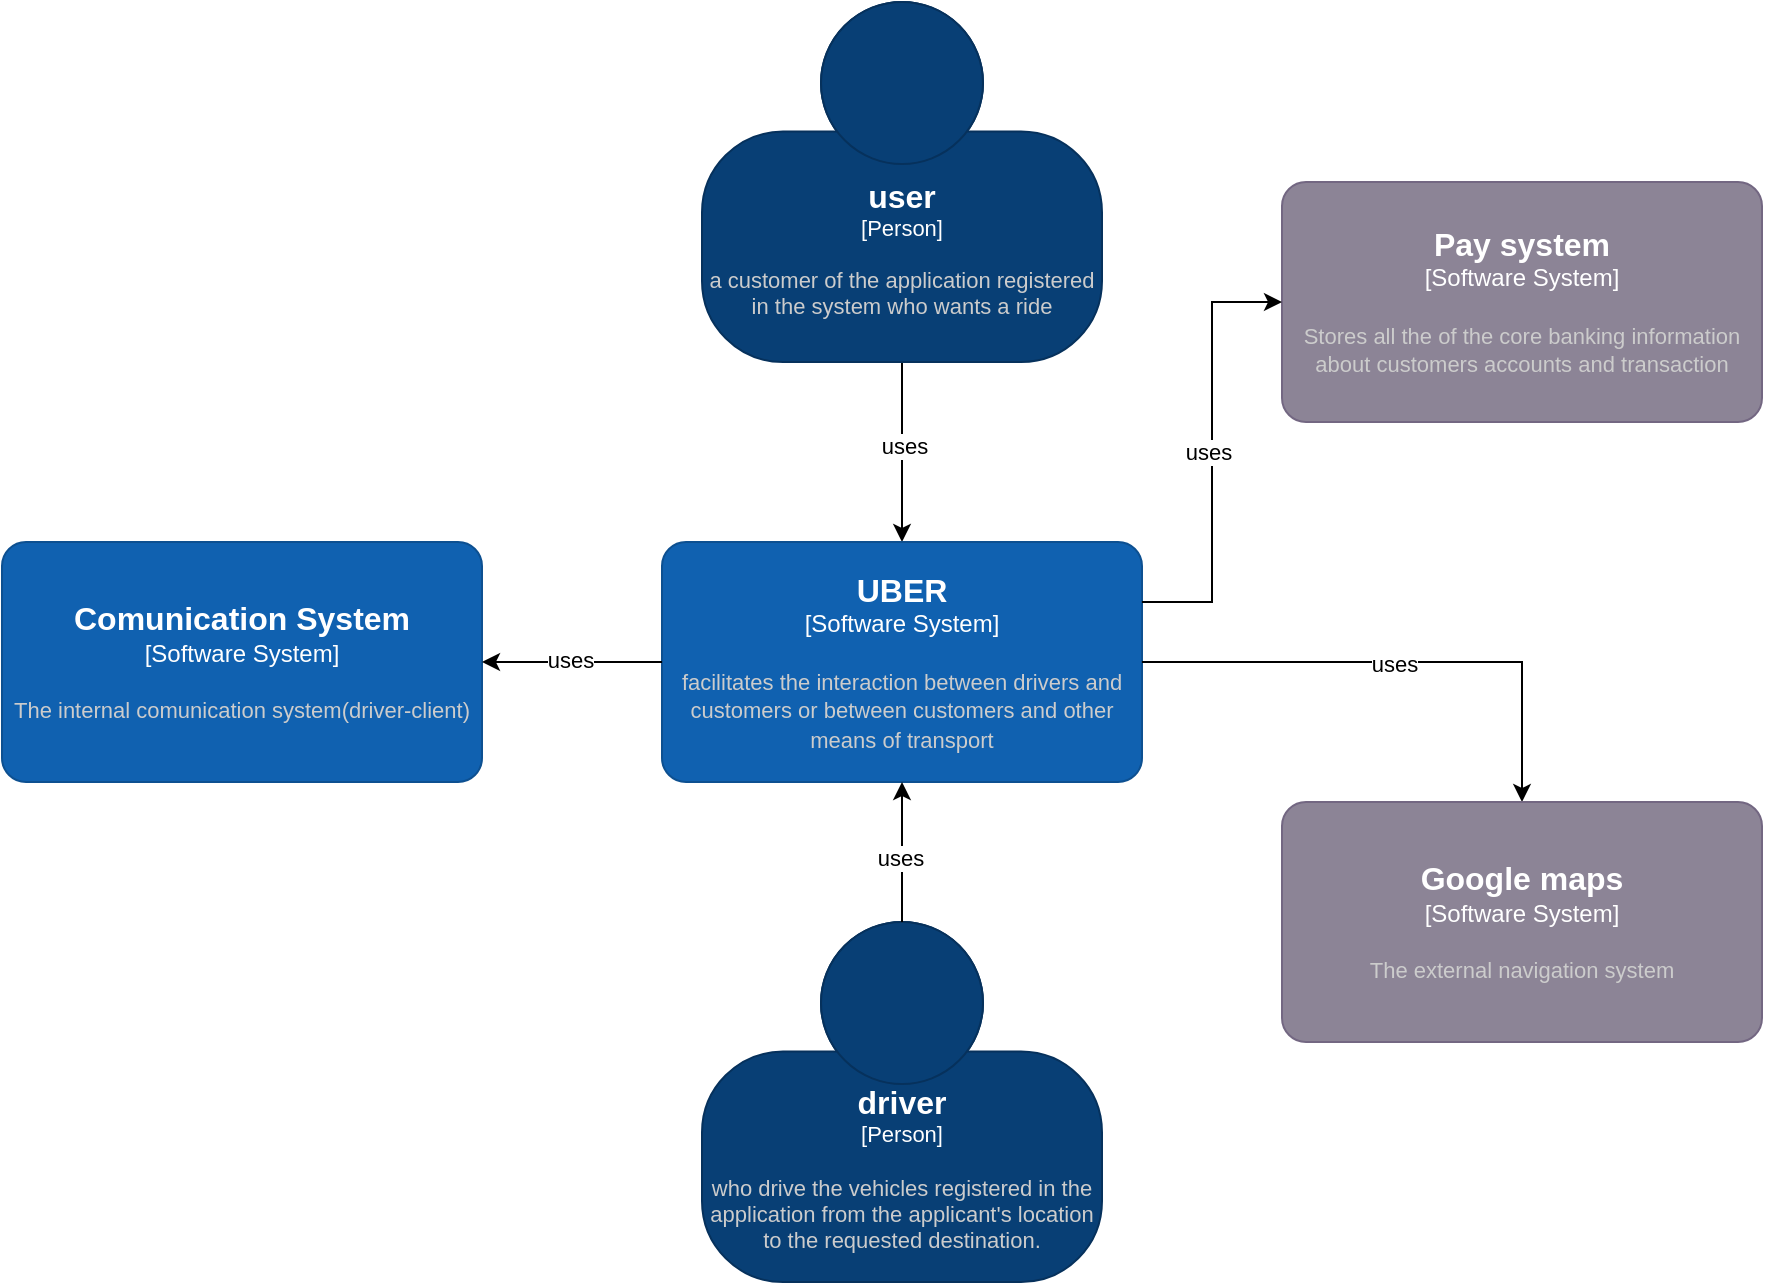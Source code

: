 <mxfile version="24.0.4" type="device">
  <diagram name="Pagină-1" id="X0mrbErUi2j_5MGzTHte">
    <mxGraphModel dx="1863" dy="1775" grid="1" gridSize="10" guides="1" tooltips="1" connect="1" arrows="1" fold="1" page="1" pageScale="1" pageWidth="827" pageHeight="1169" math="0" shadow="0">
      <root>
        <mxCell id="0" />
        <mxCell id="1" parent="0" />
        <mxCell id="CNNzmHnLqLAPoGRrcp9E-5" style="edgeStyle=orthogonalEdgeStyle;rounded=0;orthogonalLoop=1;jettySize=auto;html=1;" parent="1" source="CNNzmHnLqLAPoGRrcp9E-2" target="CNNzmHnLqLAPoGRrcp9E-4" edge="1">
          <mxGeometry relative="1" as="geometry" />
        </mxCell>
        <mxCell id="CNNzmHnLqLAPoGRrcp9E-7" value="uses" style="edgeLabel;html=1;align=center;verticalAlign=middle;resizable=0;points=[];" parent="CNNzmHnLqLAPoGRrcp9E-5" vertex="1" connectable="0">
          <mxGeometry x="-0.069" y="1" relative="1" as="geometry">
            <mxPoint as="offset" />
          </mxGeometry>
        </mxCell>
        <object placeholders="1" c4Name="user" c4Type="Person" c4Description="a customer of the application registered in the system who wants a ride" label="&lt;font style=&quot;font-size: 16px&quot;&gt;&lt;b&gt;%c4Name%&lt;/b&gt;&lt;/font&gt;&lt;div&gt;[%c4Type%]&lt;/div&gt;&lt;br&gt;&lt;div&gt;&lt;font style=&quot;font-size: 11px&quot;&gt;&lt;font color=&quot;#cccccc&quot;&gt;%c4Description%&lt;/font&gt;&lt;/div&gt;" id="CNNzmHnLqLAPoGRrcp9E-2">
          <mxCell style="html=1;fontSize=11;dashed=0;whiteSpace=wrap;fillColor=#083F75;strokeColor=#06315C;fontColor=#ffffff;shape=mxgraph.c4.person2;align=center;metaEdit=1;points=[[0.5,0,0],[1,0.5,0],[1,0.75,0],[0.75,1,0],[0.5,1,0],[0.25,1,0],[0,0.75,0],[0,0.5,0]];resizable=0;" parent="1" vertex="1">
            <mxGeometry x="30" y="-230" width="200" height="180" as="geometry" />
          </mxCell>
        </object>
        <object placeholders="1" c4Name="driver" c4Type="Person" c4Description="who drive the vehicles registered in the application from the applicant&#39;s location&#xa;to the requested destination." label="&lt;font style=&quot;font-size: 16px&quot;&gt;&lt;b&gt;%c4Name%&lt;/b&gt;&lt;/font&gt;&lt;div&gt;[%c4Type%]&lt;/div&gt;&lt;br&gt;&lt;div&gt;&lt;font style=&quot;font-size: 11px&quot;&gt;&lt;font color=&quot;#cccccc&quot;&gt;%c4Description%&lt;/font&gt;&lt;/div&gt;" id="CNNzmHnLqLAPoGRrcp9E-3">
          <mxCell style="html=1;fontSize=11;dashed=0;whiteSpace=wrap;fillColor=#083F75;strokeColor=#06315C;fontColor=#ffffff;shape=mxgraph.c4.person2;align=center;metaEdit=1;points=[[0.5,0,0],[1,0.5,0],[1,0.75,0],[0.75,1,0],[0.5,1,0],[0.25,1,0],[0,0.75,0],[0,0.5,0]];resizable=0;" parent="1" vertex="1">
            <mxGeometry x="30" y="230" width="200" height="180" as="geometry" />
          </mxCell>
        </object>
        <object placeholders="1" c4Name="UBER" c4Type="Software System" c4Description="facilitates the interaction between drivers and customers or between customers and other means of transport" label="&lt;font style=&quot;font-size: 16px&quot;&gt;&lt;b&gt;%c4Name%&lt;/b&gt;&lt;/font&gt;&lt;div&gt;[%c4Type%]&lt;/div&gt;&lt;br&gt;&lt;div&gt;&lt;font style=&quot;font-size: 11px&quot;&gt;&lt;font color=&quot;#cccccc&quot;&gt;%c4Description%&lt;/font&gt;&lt;/div&gt;" id="CNNzmHnLqLAPoGRrcp9E-4">
          <mxCell style="rounded=1;whiteSpace=wrap;html=1;labelBackgroundColor=none;fillColor=#1061B0;fontColor=#ffffff;align=center;arcSize=10;strokeColor=#0D5091;metaEdit=1;resizable=0;points=[[0.25,0,0],[0.5,0,0],[0.75,0,0],[1,0.25,0],[1,0.5,0],[1,0.75,0],[0.75,1,0],[0.5,1,0],[0.25,1,0],[0,0.75,0],[0,0.5,0],[0,0.25,0]];" parent="1" vertex="1">
            <mxGeometry x="10" y="40" width="240" height="120" as="geometry" />
          </mxCell>
        </object>
        <mxCell id="CNNzmHnLqLAPoGRrcp9E-6" style="edgeStyle=orthogonalEdgeStyle;rounded=0;orthogonalLoop=1;jettySize=auto;html=1;entryX=0.5;entryY=1;entryDx=0;entryDy=0;entryPerimeter=0;" parent="1" source="CNNzmHnLqLAPoGRrcp9E-3" target="CNNzmHnLqLAPoGRrcp9E-4" edge="1">
          <mxGeometry relative="1" as="geometry" />
        </mxCell>
        <mxCell id="CNNzmHnLqLAPoGRrcp9E-8" value="uses" style="edgeLabel;html=1;align=center;verticalAlign=middle;resizable=0;points=[];" parent="CNNzmHnLqLAPoGRrcp9E-6" vertex="1" connectable="0">
          <mxGeometry x="-0.074" y="1" relative="1" as="geometry">
            <mxPoint as="offset" />
          </mxGeometry>
        </mxCell>
        <object placeholders="1" c4Name="Pay system&#xa;" c4Type="Software System" c4Description="Stores all the of the core banking information about customers accounts and transaction" label="&lt;font style=&quot;font-size: 16px&quot;&gt;&lt;b&gt;%c4Name%&lt;/b&gt;&lt;/font&gt;&lt;div&gt;[%c4Type%]&lt;/div&gt;&lt;br&gt;&lt;div&gt;&lt;font style=&quot;font-size: 11px&quot;&gt;&lt;font color=&quot;#cccccc&quot;&gt;%c4Description%&lt;/font&gt;&lt;/div&gt;" id="CNNzmHnLqLAPoGRrcp9E-9">
          <mxCell style="rounded=1;whiteSpace=wrap;html=1;labelBackgroundColor=none;fillColor=#8C8496;fontColor=#ffffff;align=center;arcSize=10;strokeColor=#736782;metaEdit=1;resizable=0;points=[[0.25,0,0],[0.5,0,0],[0.75,0,0],[1,0.25,0],[1,0.5,0],[1,0.75,0],[0.75,1,0],[0.5,1,0],[0.25,1,0],[0,0.75,0],[0,0.5,0],[0,0.25,0]];" parent="1" vertex="1">
            <mxGeometry x="320" y="-140" width="240" height="120" as="geometry" />
          </mxCell>
        </object>
        <mxCell id="g4UHS2tUOtXYLm6julVX-2" value="" style="edgeStyle=orthogonalEdgeStyle;rounded=0;orthogonalLoop=1;jettySize=auto;html=1;" parent="1" source="CNNzmHnLqLAPoGRrcp9E-4" target="g4UHS2tUOtXYLm6julVX-1" edge="1">
          <mxGeometry relative="1" as="geometry">
            <mxPoint x="270" y="120" as="sourcePoint" />
            <mxPoint x="570" y="-20" as="targetPoint" />
          </mxGeometry>
        </mxCell>
        <mxCell id="g4UHS2tUOtXYLm6julVX-3" value="uses" style="edgeLabel;html=1;align=center;verticalAlign=middle;resizable=0;points=[];" parent="g4UHS2tUOtXYLm6julVX-2" vertex="1" connectable="0">
          <mxGeometry x="-0.029" y="-1" relative="1" as="geometry">
            <mxPoint as="offset" />
          </mxGeometry>
        </mxCell>
        <object placeholders="1" c4Name="Google maps" c4Type="Software System" c4Description="The external navigation system " label="&lt;font style=&quot;font-size: 16px&quot;&gt;&lt;b&gt;%c4Name%&lt;/b&gt;&lt;/font&gt;&lt;div&gt;[%c4Type%]&lt;/div&gt;&lt;br&gt;&lt;div&gt;&lt;font style=&quot;font-size: 11px&quot;&gt;&lt;font color=&quot;#cccccc&quot;&gt;%c4Description%&lt;/font&gt;&lt;/div&gt;" id="g4UHS2tUOtXYLm6julVX-1">
          <mxCell style="rounded=1;whiteSpace=wrap;html=1;labelBackgroundColor=none;fillColor=#8C8496;fontColor=#ffffff;align=center;arcSize=10;strokeColor=#736782;metaEdit=1;resizable=0;points=[[0.25,0,0],[0.5,0,0],[0.75,0,0],[1,0.25,0],[1,0.5,0],[1,0.75,0],[0.75,1,0],[0.5,1,0],[0.25,1,0],[0,0.75,0],[0,0.5,0],[0,0.25,0]];" parent="1" vertex="1">
            <mxGeometry x="320" y="170" width="240" height="120" as="geometry" />
          </mxCell>
        </object>
        <object placeholders="1" c4Name="Comunication System " c4Type="Software System" c4Description="The internal comunication system(driver-client)" label="&lt;font style=&quot;font-size: 16px&quot;&gt;&lt;b&gt;%c4Name%&lt;/b&gt;&lt;/font&gt;&lt;div&gt;[%c4Type%]&lt;/div&gt;&lt;br&gt;&lt;div&gt;&lt;font style=&quot;font-size: 11px&quot;&gt;&lt;font color=&quot;#cccccc&quot;&gt;%c4Description%&lt;/font&gt;&lt;/div&gt;" id="g4UHS2tUOtXYLm6julVX-5">
          <mxCell style="rounded=1;whiteSpace=wrap;html=1;labelBackgroundColor=none;fillColor=#1061B0;fontColor=#ffffff;align=center;arcSize=10;strokeColor=#0D5091;metaEdit=1;resizable=0;points=[[0.25,0,0],[0.5,0,0],[0.75,0,0],[1,0.25,0],[1,0.5,0],[1,0.75,0],[0.75,1,0],[0.5,1,0],[0.25,1,0],[0,0.75,0],[0,0.5,0],[0,0.25,0]];" parent="1" vertex="1">
            <mxGeometry x="-320" y="40" width="240" height="120" as="geometry" />
          </mxCell>
        </object>
        <mxCell id="g4UHS2tUOtXYLm6julVX-6" style="edgeStyle=orthogonalEdgeStyle;rounded=0;orthogonalLoop=1;jettySize=auto;html=1;exitX=1;exitY=0.25;exitDx=0;exitDy=0;exitPerimeter=0;entryX=0;entryY=0.5;entryDx=0;entryDy=0;entryPerimeter=0;" parent="1" source="CNNzmHnLqLAPoGRrcp9E-4" target="CNNzmHnLqLAPoGRrcp9E-9" edge="1">
          <mxGeometry relative="1" as="geometry" />
        </mxCell>
        <mxCell id="g4UHS2tUOtXYLm6julVX-7" value="uses" style="edgeLabel;html=1;align=center;verticalAlign=middle;resizable=0;points=[];" parent="g4UHS2tUOtXYLm6julVX-6" vertex="1" connectable="0">
          <mxGeometry y="2" relative="1" as="geometry">
            <mxPoint as="offset" />
          </mxGeometry>
        </mxCell>
        <mxCell id="g4UHS2tUOtXYLm6julVX-9" style="edgeStyle=orthogonalEdgeStyle;rounded=0;orthogonalLoop=1;jettySize=auto;html=1;entryX=1;entryY=0.5;entryDx=0;entryDy=0;entryPerimeter=0;" parent="1" source="CNNzmHnLqLAPoGRrcp9E-4" target="g4UHS2tUOtXYLm6julVX-5" edge="1">
          <mxGeometry relative="1" as="geometry" />
        </mxCell>
        <mxCell id="g4UHS2tUOtXYLm6julVX-10" value="uses" style="edgeLabel;html=1;align=center;verticalAlign=middle;resizable=0;points=[];" parent="g4UHS2tUOtXYLm6julVX-9" vertex="1" connectable="0">
          <mxGeometry x="0.031" y="-1" relative="1" as="geometry">
            <mxPoint as="offset" />
          </mxGeometry>
        </mxCell>
      </root>
    </mxGraphModel>
  </diagram>
</mxfile>
